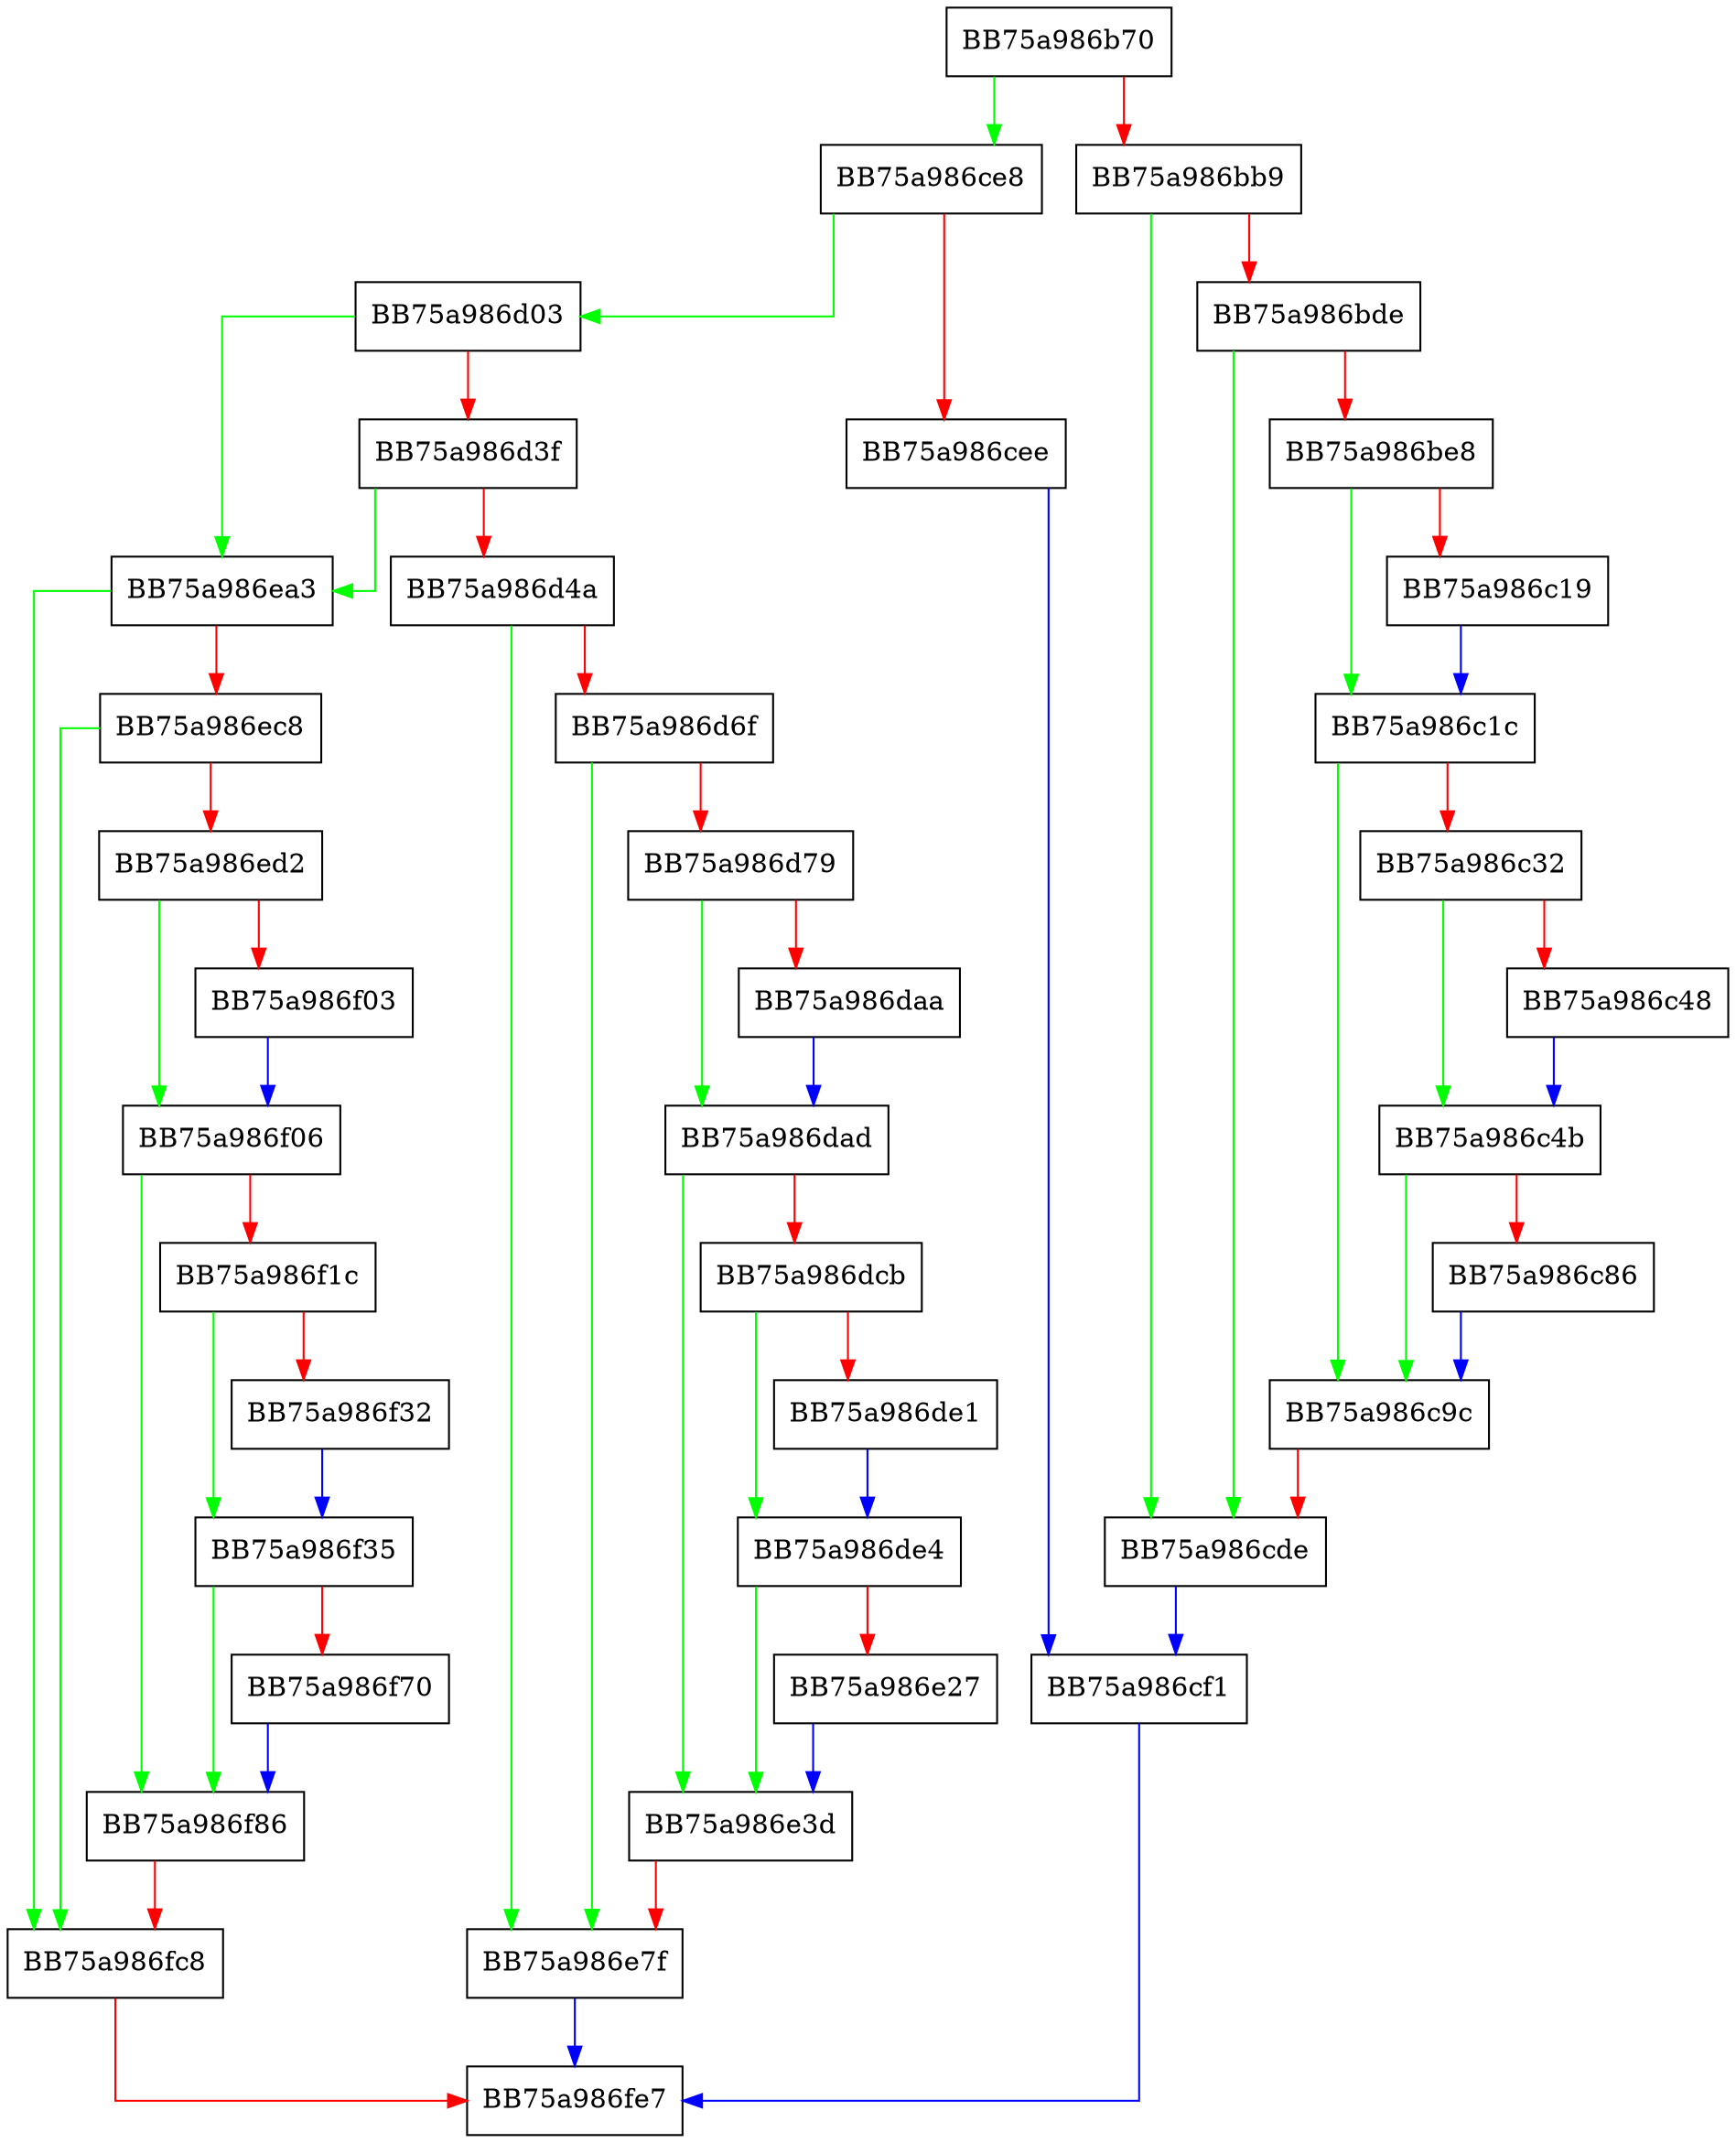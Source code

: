 digraph register_pmu_event_group {
  node [shape="box"];
  graph [splines=ortho];
  BB75a986b70 -> BB75a986ce8 [color="green"];
  BB75a986b70 -> BB75a986bb9 [color="red"];
  BB75a986bb9 -> BB75a986cde [color="green"];
  BB75a986bb9 -> BB75a986bde [color="red"];
  BB75a986bde -> BB75a986cde [color="green"];
  BB75a986bde -> BB75a986be8 [color="red"];
  BB75a986be8 -> BB75a986c1c [color="green"];
  BB75a986be8 -> BB75a986c19 [color="red"];
  BB75a986c19 -> BB75a986c1c [color="blue"];
  BB75a986c1c -> BB75a986c9c [color="green"];
  BB75a986c1c -> BB75a986c32 [color="red"];
  BB75a986c32 -> BB75a986c4b [color="green"];
  BB75a986c32 -> BB75a986c48 [color="red"];
  BB75a986c48 -> BB75a986c4b [color="blue"];
  BB75a986c4b -> BB75a986c9c [color="green"];
  BB75a986c4b -> BB75a986c86 [color="red"];
  BB75a986c86 -> BB75a986c9c [color="blue"];
  BB75a986c9c -> BB75a986cde [color="red"];
  BB75a986cde -> BB75a986cf1 [color="blue"];
  BB75a986ce8 -> BB75a986d03 [color="green"];
  BB75a986ce8 -> BB75a986cee [color="red"];
  BB75a986cee -> BB75a986cf1 [color="blue"];
  BB75a986cf1 -> BB75a986fe7 [color="blue"];
  BB75a986d03 -> BB75a986ea3 [color="green"];
  BB75a986d03 -> BB75a986d3f [color="red"];
  BB75a986d3f -> BB75a986ea3 [color="green"];
  BB75a986d3f -> BB75a986d4a [color="red"];
  BB75a986d4a -> BB75a986e7f [color="green"];
  BB75a986d4a -> BB75a986d6f [color="red"];
  BB75a986d6f -> BB75a986e7f [color="green"];
  BB75a986d6f -> BB75a986d79 [color="red"];
  BB75a986d79 -> BB75a986dad [color="green"];
  BB75a986d79 -> BB75a986daa [color="red"];
  BB75a986daa -> BB75a986dad [color="blue"];
  BB75a986dad -> BB75a986e3d [color="green"];
  BB75a986dad -> BB75a986dcb [color="red"];
  BB75a986dcb -> BB75a986de4 [color="green"];
  BB75a986dcb -> BB75a986de1 [color="red"];
  BB75a986de1 -> BB75a986de4 [color="blue"];
  BB75a986de4 -> BB75a986e3d [color="green"];
  BB75a986de4 -> BB75a986e27 [color="red"];
  BB75a986e27 -> BB75a986e3d [color="blue"];
  BB75a986e3d -> BB75a986e7f [color="red"];
  BB75a986e7f -> BB75a986fe7 [color="blue"];
  BB75a986ea3 -> BB75a986fc8 [color="green"];
  BB75a986ea3 -> BB75a986ec8 [color="red"];
  BB75a986ec8 -> BB75a986fc8 [color="green"];
  BB75a986ec8 -> BB75a986ed2 [color="red"];
  BB75a986ed2 -> BB75a986f06 [color="green"];
  BB75a986ed2 -> BB75a986f03 [color="red"];
  BB75a986f03 -> BB75a986f06 [color="blue"];
  BB75a986f06 -> BB75a986f86 [color="green"];
  BB75a986f06 -> BB75a986f1c [color="red"];
  BB75a986f1c -> BB75a986f35 [color="green"];
  BB75a986f1c -> BB75a986f32 [color="red"];
  BB75a986f32 -> BB75a986f35 [color="blue"];
  BB75a986f35 -> BB75a986f86 [color="green"];
  BB75a986f35 -> BB75a986f70 [color="red"];
  BB75a986f70 -> BB75a986f86 [color="blue"];
  BB75a986f86 -> BB75a986fc8 [color="red"];
  BB75a986fc8 -> BB75a986fe7 [color="red"];
}